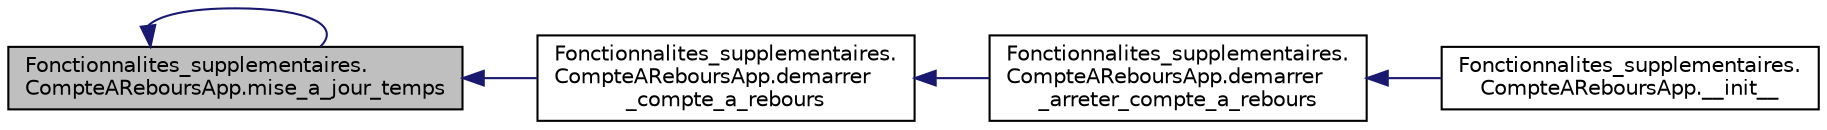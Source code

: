 digraph "Fonctionnalites_supplementaires.CompteAReboursApp.mise_a_jour_temps"
{
  edge [fontname="Helvetica",fontsize="10",labelfontname="Helvetica",labelfontsize="10"];
  node [fontname="Helvetica",fontsize="10",shape=record];
  rankdir="LR";
  Node42 [label="Fonctionnalites_supplementaires.\lCompteAReboursApp.mise_a_jour_temps",height=0.2,width=0.4,color="black", fillcolor="grey75", style="filled", fontcolor="black"];
  Node42 -> Node42 [dir="back",color="midnightblue",fontsize="10",style="solid",fontname="Helvetica"];
  Node42 -> Node43 [dir="back",color="midnightblue",fontsize="10",style="solid",fontname="Helvetica"];
  Node43 [label="Fonctionnalites_supplementaires.\lCompteAReboursApp.demarrer\l_compte_a_rebours",height=0.2,width=0.4,color="black", fillcolor="white", style="filled",URL="$class_fonctionnalites__supplementaires_1_1_compte_a_rebours_app.html#a80b2dfef67085e497545f3af809242bc"];
  Node43 -> Node44 [dir="back",color="midnightblue",fontsize="10",style="solid",fontname="Helvetica"];
  Node44 [label="Fonctionnalites_supplementaires.\lCompteAReboursApp.demarrer\l_arreter_compte_a_rebours",height=0.2,width=0.4,color="black", fillcolor="white", style="filled",URL="$class_fonctionnalites__supplementaires_1_1_compte_a_rebours_app.html#a3923f2f4224b84597044d1d0c4e8cf47"];
  Node44 -> Node45 [dir="back",color="midnightblue",fontsize="10",style="solid",fontname="Helvetica"];
  Node45 [label="Fonctionnalites_supplementaires.\lCompteAReboursApp.__init__",height=0.2,width=0.4,color="black", fillcolor="white", style="filled",URL="$class_fonctionnalites__supplementaires_1_1_compte_a_rebours_app.html#a332274d91536623cee8d4a7801311720"];
}
